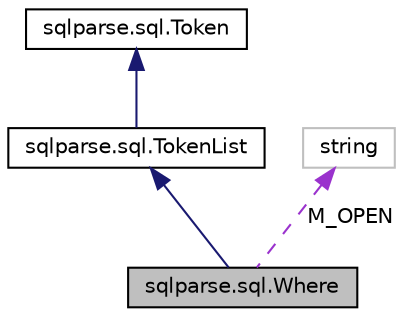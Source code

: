 digraph "sqlparse.sql.Where"
{
 // LATEX_PDF_SIZE
  edge [fontname="Helvetica",fontsize="10",labelfontname="Helvetica",labelfontsize="10"];
  node [fontname="Helvetica",fontsize="10",shape=record];
  Node1 [label="sqlparse.sql.Where",height=0.2,width=0.4,color="black", fillcolor="grey75", style="filled", fontcolor="black",tooltip=" "];
  Node2 -> Node1 [dir="back",color="midnightblue",fontsize="10",style="solid"];
  Node2 [label="sqlparse.sql.TokenList",height=0.2,width=0.4,color="black", fillcolor="white", style="filled",URL="$classsqlparse_1_1sql_1_1_token_list.html",tooltip=" "];
  Node3 -> Node2 [dir="back",color="midnightblue",fontsize="10",style="solid"];
  Node3 [label="sqlparse.sql.Token",height=0.2,width=0.4,color="black", fillcolor="white", style="filled",URL="$classsqlparse_1_1sql_1_1_token.html",tooltip=" "];
  Node4 -> Node1 [dir="back",color="darkorchid3",fontsize="10",style="dashed",label=" M_OPEN" ];
  Node4 [label="string",height=0.2,width=0.4,color="grey75", fillcolor="white", style="filled",tooltip=" "];
}
